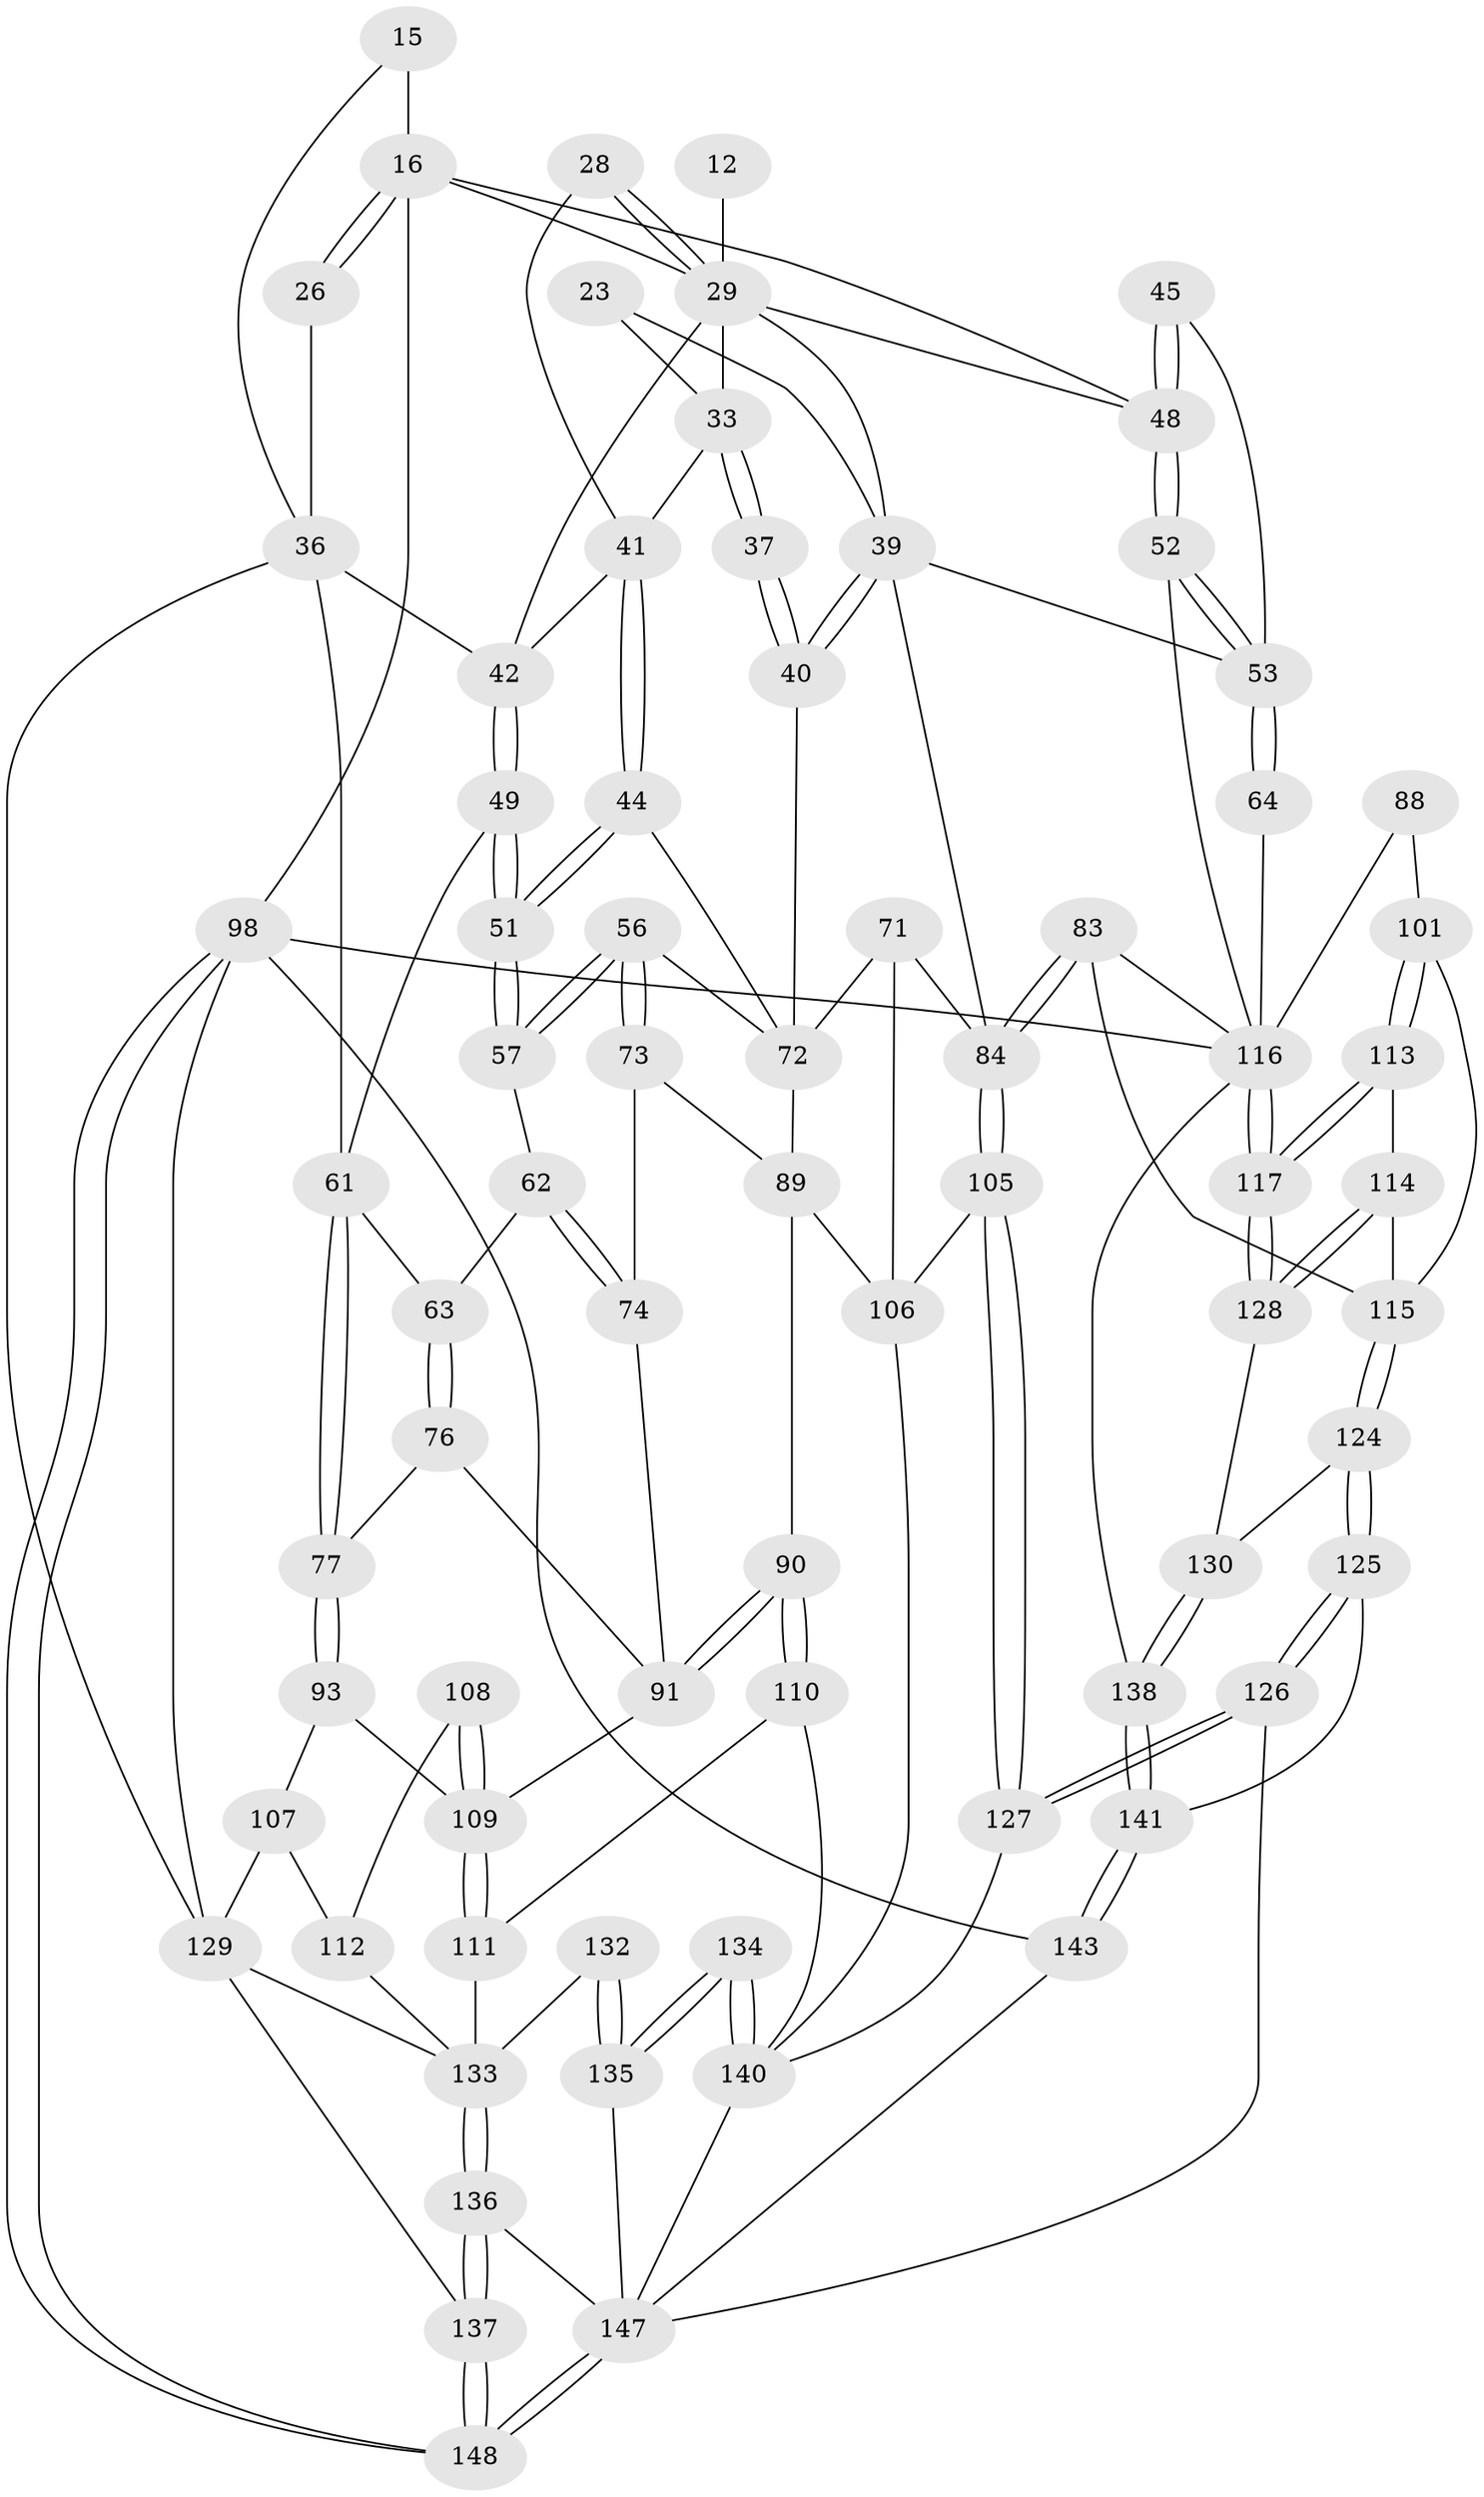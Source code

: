 // original degree distribution, {3: 0.013513513513513514, 4: 0.22297297297297297, 6: 0.20945945945945946, 5: 0.5540540540540541}
// Generated by graph-tools (version 1.1) at 2025/00/03/09/25 05:00:54]
// undirected, 74 vertices, 171 edges
graph export_dot {
graph [start="1"]
  node [color=gray90,style=filled];
  12 [pos="+0.43894335691185693+0.09045607778617896"];
  15 [pos="+0.1890321523727521+0.09741384502362677"];
  16 [pos="+0.17479775386256796+0.08267561433559648",super="+11+6"];
  23 [pos="+0.5976881412176944+0.19111710122274495"];
  26 [pos="+0+0"];
  28 [pos="+0.3373794499845618+0.18327428435375012"];
  29 [pos="+0.2707235043903351+0.21661421935036942",super="+10+9+13+21"];
  33 [pos="+0.48049801480854487+0.21127305092966409",super="+20+27"];
  36 [pos="+0.18007905087615608+0.2719168095603238",super="+30+32"];
  37 [pos="+0.5178394621493007+0.23957194950595412"];
  39 [pos="+0.6390999647915394+0.370447087738136",super="+38"];
  40 [pos="+0.5219836485258887+0.29458357241435945"];
  41 [pos="+0.38114519631271504+0.28996799832393766",super="+34"];
  42 [pos="+0.2810717100132781+0.2784912582589361",super="+35"];
  44 [pos="+0.4483852347228693+0.36168367301421195"];
  45 [pos="+0.9149592342327806+0.2313133352604811"];
  48 [pos="+1+0",super="+25"];
  49 [pos="+0.2952104657825467+0.36861753918804907"];
  51 [pos="+0.307133226726243+0.3851235333815994"];
  52 [pos="+1+0.4500935187703643"];
  53 [pos="+1+0.4410054443313654",super="+46+47"];
  56 [pos="+0.4017416917579578+0.48589239488809993"];
  57 [pos="+0.31247076580764005+0.4267032148214679"];
  61 [pos="+0.08171229208912799+0.4647653557869373",super="+60"];
  62 [pos="+0.2687082153706258+0.4774859991511775"];
  63 [pos="+0.21226173805865314+0.47736844853049903"];
  64 [pos="+0.8351861276340475+0.4024633527517575"];
  71 [pos="+0.5610544298864732+0.5586987855790456",super="+59+70"];
  72 [pos="+0.5199117862922574+0.5706915359260644",super="+55+54"];
  73 [pos="+0.38929374568998987+0.5230650086932289"];
  74 [pos="+0.305794072762201+0.5617719724932748"];
  76 [pos="+0.22096603771057177+0.5550407930973403"];
  77 [pos="+0.11361875293032372+0.5739923695818787"];
  83 [pos="+0.7232164481403055+0.7000745511583619",super="+67"];
  84 [pos="+0.6729084575363448+0.6950567692044581",super="+69+68"];
  88 [pos="+1+0.5767106249155652",super="+85"];
  89 [pos="+0.4543234520601382+0.6496263608645247",super="+78"];
  90 [pos="+0.36868911679870536+0.6711940637443031"];
  91 [pos="+0.28352597918338074+0.6130680773551362",super="+75"];
  93 [pos="+0.11352448132489534+0.5810481591779012"];
  98 [pos="+0+1",super="+79"];
  101 [pos="+0.9036599640073854+0.6651078268454766",super="+86"];
  105 [pos="+0.6381509355639701+0.7269494356844101"];
  106 [pos="+0.511178289640191+0.7322955778538836",super="+92"];
  107 [pos="+0.07479777872668224+0.7447366692551577",super="+104"];
  108 [pos="+0.22637367238472064+0.6932503114952084",super="+102"];
  109 [pos="+0.2366114291040457+0.6918899944743849",super="+99+100"];
  110 [pos="+0.3306134321779271+0.7735998270653189"];
  111 [pos="+0.27372392200497736+0.7936736533202874"];
  112 [pos="+0.1710578851638355+0.7181862959090957",super="+103"];
  113 [pos="+0.9027696718062893+0.7134100123951247"];
  114 [pos="+0.8553878191385614+0.7218773686043645"];
  115 [pos="+0.7657671021688975+0.732394421222884",super="+87"];
  116 [pos="+1+0.8203570939295898",super="+81+82"];
  117 [pos="+0.9741650206905282+0.8031741192869605"];
  124 [pos="+0.7831006051376337+0.8448369575332904"];
  125 [pos="+0.7445344982218088+0.9128174728772395"];
  126 [pos="+0.7206982307880271+0.9324461660063175"];
  127 [pos="+0.6538724045978686+0.8835785038718946"];
  128 [pos="+0.8254909623797682+0.8347830062242823"];
  129 [pos="+0.010695569512382886+0.8112720888041173",super="+97+120+96"];
  130 [pos="+0.8103873130470234+0.8391323903940346"];
  132 [pos="+0.2608446379737+0.8140841000160081"];
  133 [pos="+0.1944373362418036+0.8340215262598404",super="+121"];
  134 [pos="+0.3494001143700093+0.9601424371392802"];
  135 [pos="+0.3059702716115107+0.9282707598073848"];
  136 [pos="+0.15573148623812924+0.9401874436484291"];
  137 [pos="+0.15307587606877152+0.9421324178887311"];
  138 [pos="+0.9088158048716758+0.9170364590778423"];
  140 [pos="+0.4364327332630413+1",super="+131+122+123"];
  141 [pos="+0.9003864498330182+0.927106204829435"];
  143 [pos="+0.9011736796277166+0.978634405682766",super="+142"];
  147 [pos="+0.1780151495520516+1",super="+139+146+145+144"];
  148 [pos="+0+1"];
  12 -- 29 [weight=3];
  15 -- 16 [weight=2];
  15 -- 36;
  16 -- 26 [weight=2];
  16 -- 26;
  16 -- 29 [weight=2];
  16 -- 98 [weight=2];
  16 -- 48;
  23 -- 33 [weight=2];
  23 -- 39;
  26 -- 36;
  28 -- 29 [weight=2];
  28 -- 29;
  28 -- 41;
  29 -- 42;
  29 -- 48;
  29 -- 33 [weight=2];
  29 -- 39;
  33 -- 37 [weight=2];
  33 -- 37;
  33 -- 41;
  36 -- 129;
  36 -- 61 [weight=2];
  36 -- 42;
  37 -- 40;
  37 -- 40;
  39 -- 40;
  39 -- 40;
  39 -- 84;
  39 -- 53;
  40 -- 72;
  41 -- 42;
  41 -- 44;
  41 -- 44;
  42 -- 49;
  42 -- 49;
  44 -- 51;
  44 -- 51;
  44 -- 72;
  45 -- 48 [weight=2];
  45 -- 48;
  45 -- 53;
  48 -- 52;
  48 -- 52;
  49 -- 51;
  49 -- 51;
  49 -- 61;
  51 -- 57;
  51 -- 57;
  52 -- 53;
  52 -- 53;
  52 -- 116;
  53 -- 64 [weight=2];
  53 -- 64;
  56 -- 57;
  56 -- 57;
  56 -- 73;
  56 -- 73;
  56 -- 72;
  57 -- 62;
  61 -- 77;
  61 -- 77;
  61 -- 63;
  62 -- 63;
  62 -- 74;
  62 -- 74;
  63 -- 76;
  63 -- 76;
  64 -- 116;
  71 -- 72 [weight=2];
  71 -- 84 [weight=2];
  71 -- 106;
  72 -- 89;
  73 -- 74;
  73 -- 89;
  74 -- 91;
  76 -- 77;
  76 -- 91;
  77 -- 93;
  77 -- 93;
  83 -- 84 [weight=2];
  83 -- 84;
  83 -- 115;
  83 -- 116;
  84 -- 105;
  84 -- 105;
  88 -- 101 [weight=2];
  88 -- 116 [weight=2];
  89 -- 90;
  89 -- 106;
  90 -- 91;
  90 -- 91;
  90 -- 110;
  90 -- 110;
  91 -- 109;
  93 -- 107;
  93 -- 109;
  98 -- 148;
  98 -- 148;
  98 -- 116;
  98 -- 129;
  98 -- 143;
  101 -- 113;
  101 -- 113;
  101 -- 115;
  105 -- 106;
  105 -- 127;
  105 -- 127;
  106 -- 140;
  107 -- 112;
  107 -- 129 [weight=3];
  108 -- 109 [weight=2];
  108 -- 109;
  108 -- 112 [weight=2];
  109 -- 111;
  109 -- 111;
  110 -- 111;
  110 -- 140;
  111 -- 133;
  112 -- 133;
  113 -- 114;
  113 -- 117;
  113 -- 117;
  114 -- 115;
  114 -- 128;
  114 -- 128;
  115 -- 124;
  115 -- 124;
  116 -- 117;
  116 -- 117;
  116 -- 138;
  117 -- 128;
  117 -- 128;
  124 -- 125;
  124 -- 125;
  124 -- 130;
  125 -- 126;
  125 -- 126;
  125 -- 141;
  126 -- 127;
  126 -- 127;
  126 -- 147;
  127 -- 140;
  128 -- 130;
  129 -- 137;
  129 -- 133;
  130 -- 138;
  130 -- 138;
  132 -- 133 [weight=2];
  132 -- 135;
  132 -- 135;
  133 -- 136;
  133 -- 136;
  134 -- 135;
  134 -- 135;
  134 -- 140 [weight=2];
  134 -- 140;
  135 -- 147;
  136 -- 137;
  136 -- 137;
  136 -- 147;
  137 -- 148;
  137 -- 148;
  138 -- 141;
  138 -- 141;
  140 -- 147;
  141 -- 143;
  141 -- 143;
  143 -- 147 [weight=2];
  147 -- 148;
  147 -- 148;
}
